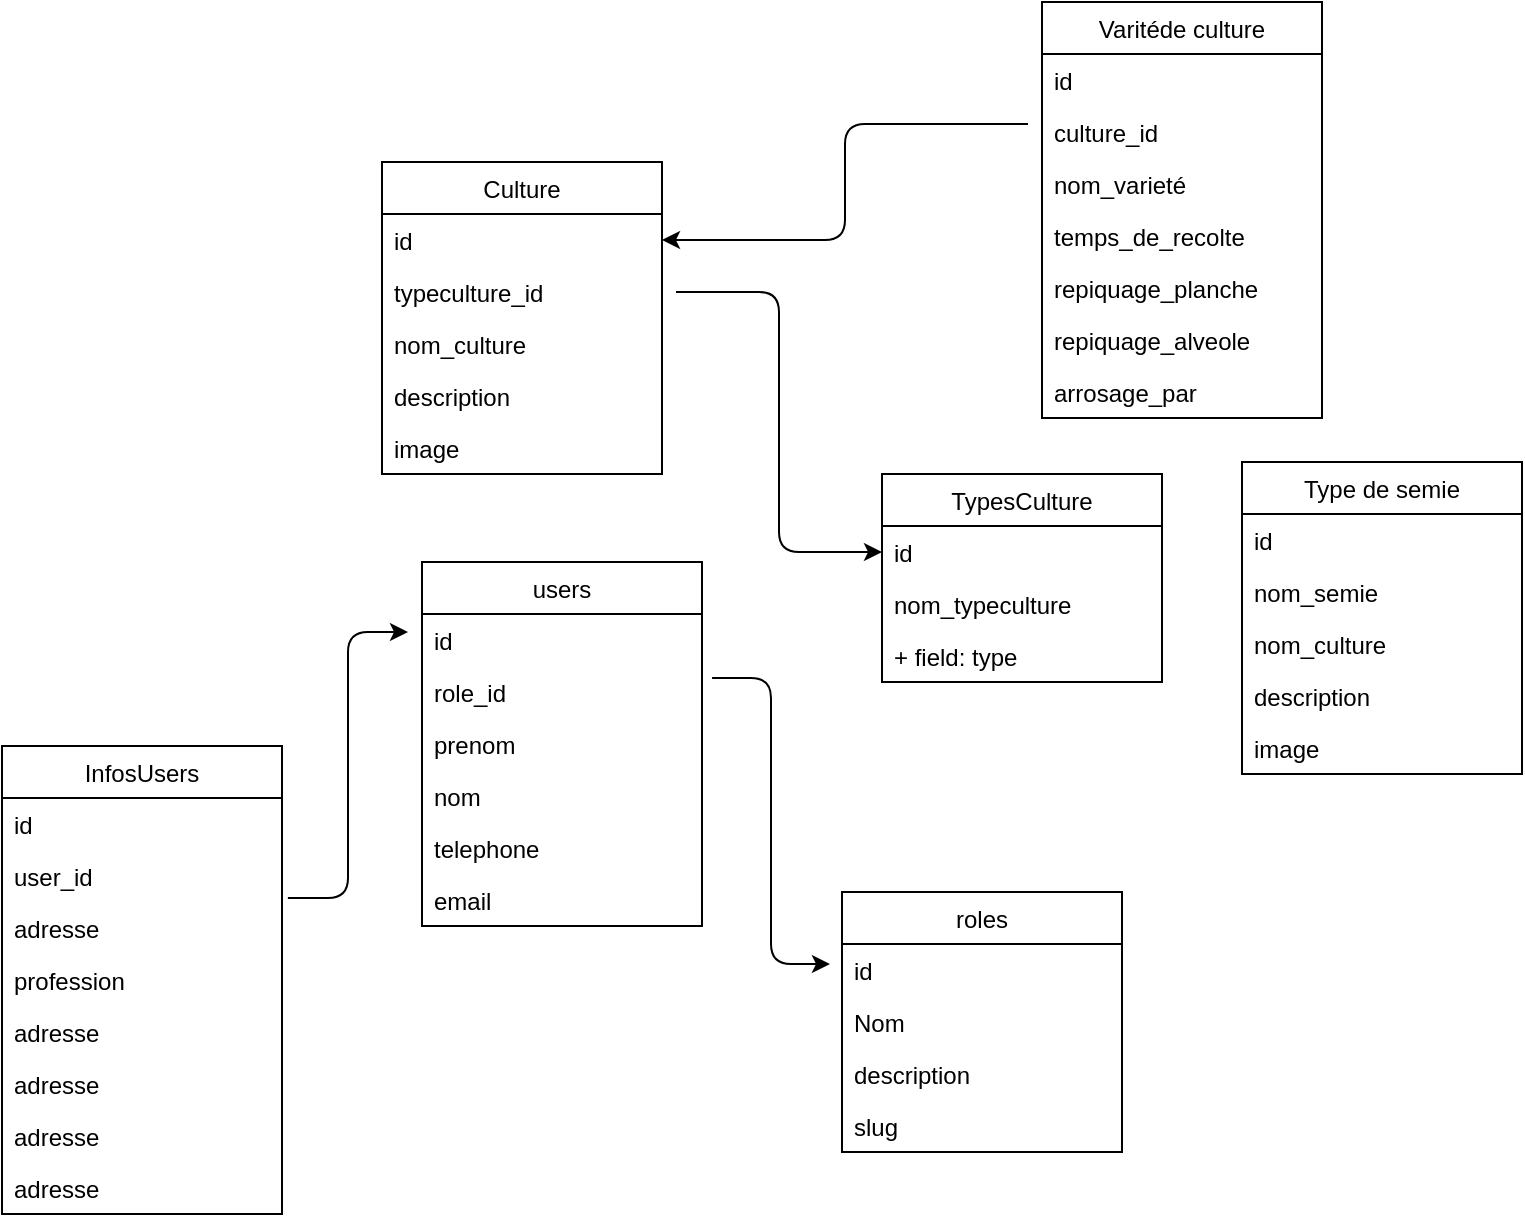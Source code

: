 <mxfile>
    <diagram id="w3iaOW1AlEfcIk43k_Ay" name="Main">
        <mxGraphModel grid="1" gridSize="10" guides="1" tooltips="1" connect="1" arrows="1" page="1" fold="1" pageScale="1" pageWidth="827" pageHeight="1169" math="0" shadow="0">
            <root>
                <mxCell id="0"/>
                <mxCell id="1" parent="0"/>
                <mxCell id="Z-pCgz19GPi8UQK0mbj4-1" value="users" style="swimlane;fontStyle=0;childLayout=stackLayout;horizontal=1;startSize=26;fillColor=none;horizontalStack=0;resizeParent=1;resizeParentMax=0;resizeLast=0;collapsible=1;marginBottom=0;" parent="1" vertex="1">
                    <mxGeometry x="230" y="290" width="140" height="182" as="geometry"/>
                </mxCell>
                <mxCell id="Z-pCgz19GPi8UQK0mbj4-2" value="id" style="text;strokeColor=none;fillColor=none;align=left;verticalAlign=top;spacingLeft=4;spacingRight=4;overflow=hidden;rotatable=0;points=[[0,0.5],[1,0.5]];portConstraint=eastwest;" parent="Z-pCgz19GPi8UQK0mbj4-1" vertex="1">
                    <mxGeometry y="26" width="140" height="26" as="geometry"/>
                </mxCell>
                <mxCell id="Z-pCgz19GPi8UQK0mbj4-17" value="role_id" style="text;strokeColor=none;fillColor=none;align=left;verticalAlign=top;spacingLeft=4;spacingRight=4;overflow=hidden;rotatable=0;points=[[0,0.5],[1,0.5]];portConstraint=eastwest;" parent="Z-pCgz19GPi8UQK0mbj4-1" vertex="1">
                    <mxGeometry y="52" width="140" height="26" as="geometry"/>
                </mxCell>
                <mxCell id="Z-pCgz19GPi8UQK0mbj4-3" value="prenom" style="text;strokeColor=none;fillColor=none;align=left;verticalAlign=top;spacingLeft=4;spacingRight=4;overflow=hidden;rotatable=0;points=[[0,0.5],[1,0.5]];portConstraint=eastwest;" parent="Z-pCgz19GPi8UQK0mbj4-1" vertex="1">
                    <mxGeometry y="78" width="140" height="26" as="geometry"/>
                </mxCell>
                <mxCell id="Z-pCgz19GPi8UQK0mbj4-4" value="nom" style="text;strokeColor=none;fillColor=none;align=left;verticalAlign=top;spacingLeft=4;spacingRight=4;overflow=hidden;rotatable=0;points=[[0,0.5],[1,0.5]];portConstraint=eastwest;" parent="Z-pCgz19GPi8UQK0mbj4-1" vertex="1">
                    <mxGeometry y="104" width="140" height="26" as="geometry"/>
                </mxCell>
                <mxCell id="Z-pCgz19GPi8UQK0mbj4-5" value="telephone" style="text;strokeColor=none;fillColor=none;align=left;verticalAlign=top;spacingLeft=4;spacingRight=4;overflow=hidden;rotatable=0;points=[[0,0.5],[1,0.5]];portConstraint=eastwest;" parent="Z-pCgz19GPi8UQK0mbj4-1" vertex="1">
                    <mxGeometry y="130" width="140" height="26" as="geometry"/>
                </mxCell>
                <mxCell id="Z-pCgz19GPi8UQK0mbj4-11" value="email" style="text;strokeColor=none;fillColor=none;align=left;verticalAlign=top;spacingLeft=4;spacingRight=4;overflow=hidden;rotatable=0;points=[[0,0.5],[1,0.5]];portConstraint=eastwest;" parent="Z-pCgz19GPi8UQK0mbj4-1" vertex="1">
                    <mxGeometry y="156" width="140" height="26" as="geometry"/>
                </mxCell>
                <mxCell id="Z-pCgz19GPi8UQK0mbj4-12" value="roles" style="swimlane;fontStyle=0;childLayout=stackLayout;horizontal=1;startSize=26;fillColor=none;horizontalStack=0;resizeParent=1;resizeParentMax=0;resizeLast=0;collapsible=1;marginBottom=0;" parent="1" vertex="1">
                    <mxGeometry x="440" y="455" width="140" height="130" as="geometry"/>
                </mxCell>
                <mxCell id="Z-pCgz19GPi8UQK0mbj4-13" value="id" style="text;strokeColor=none;fillColor=none;align=left;verticalAlign=top;spacingLeft=4;spacingRight=4;overflow=hidden;rotatable=0;points=[[0,0.5],[1,0.5]];portConstraint=eastwest;" parent="Z-pCgz19GPi8UQK0mbj4-12" vertex="1">
                    <mxGeometry y="26" width="140" height="26" as="geometry"/>
                </mxCell>
                <mxCell id="3" value="Nom" style="text;strokeColor=none;fillColor=none;align=left;verticalAlign=top;spacingLeft=4;spacingRight=4;overflow=hidden;rotatable=0;points=[[0,0.5],[1,0.5]];portConstraint=eastwest;" parent="Z-pCgz19GPi8UQK0mbj4-12" vertex="1">
                    <mxGeometry y="52" width="140" height="26" as="geometry"/>
                </mxCell>
                <mxCell id="Z-pCgz19GPi8UQK0mbj4-15" value="description" style="text;strokeColor=none;fillColor=none;align=left;verticalAlign=top;spacingLeft=4;spacingRight=4;overflow=hidden;rotatable=0;points=[[0,0.5],[1,0.5]];portConstraint=eastwest;" parent="Z-pCgz19GPi8UQK0mbj4-12" vertex="1">
                    <mxGeometry y="78" width="140" height="26" as="geometry"/>
                </mxCell>
                <mxCell id="Z-pCgz19GPi8UQK0mbj4-14" value="slug" style="text;strokeColor=none;fillColor=none;align=left;verticalAlign=top;spacingLeft=4;spacingRight=4;overflow=hidden;rotatable=0;points=[[0,0.5],[1,0.5]];portConstraint=eastwest;" parent="Z-pCgz19GPi8UQK0mbj4-12" vertex="1">
                    <mxGeometry y="104" width="140" height="26" as="geometry"/>
                </mxCell>
                <mxCell id="Z-pCgz19GPi8UQK0mbj4-18" value="InfosUsers" style="swimlane;fontStyle=0;childLayout=stackLayout;horizontal=1;startSize=26;fillColor=none;horizontalStack=0;resizeParent=1;resizeParentMax=0;resizeLast=0;collapsible=1;marginBottom=0;" parent="1" vertex="1">
                    <mxGeometry x="20" y="382" width="140" height="234" as="geometry"/>
                </mxCell>
                <mxCell id="Z-pCgz19GPi8UQK0mbj4-19" value="id" style="text;strokeColor=none;fillColor=none;align=left;verticalAlign=top;spacingLeft=4;spacingRight=4;overflow=hidden;rotatable=0;points=[[0,0.5],[1,0.5]];portConstraint=eastwest;" parent="Z-pCgz19GPi8UQK0mbj4-18" vertex="1">
                    <mxGeometry y="26" width="140" height="26" as="geometry"/>
                </mxCell>
                <mxCell id="Z-pCgz19GPi8UQK0mbj4-20" value="user_id" style="text;strokeColor=none;fillColor=none;align=left;verticalAlign=top;spacingLeft=4;spacingRight=4;overflow=hidden;rotatable=0;points=[[0,0.5],[1,0.5]];portConstraint=eastwest;" parent="Z-pCgz19GPi8UQK0mbj4-18" vertex="1">
                    <mxGeometry y="52" width="140" height="26" as="geometry"/>
                </mxCell>
                <mxCell id="Z-pCgz19GPi8UQK0mbj4-21" value="adresse" style="text;strokeColor=none;fillColor=none;align=left;verticalAlign=top;spacingLeft=4;spacingRight=4;overflow=hidden;rotatable=0;points=[[0,0.5],[1,0.5]];portConstraint=eastwest;" parent="Z-pCgz19GPi8UQK0mbj4-18" vertex="1">
                    <mxGeometry y="78" width="140" height="26" as="geometry"/>
                </mxCell>
                <mxCell id="Z-pCgz19GPi8UQK0mbj4-34" value="profession" style="text;strokeColor=none;fillColor=none;align=left;verticalAlign=top;spacingLeft=4;spacingRight=4;overflow=hidden;rotatable=0;points=[[0,0.5],[1,0.5]];portConstraint=eastwest;" parent="Z-pCgz19GPi8UQK0mbj4-18" vertex="1">
                    <mxGeometry y="104" width="140" height="26" as="geometry"/>
                </mxCell>
                <mxCell id="Z-pCgz19GPi8UQK0mbj4-35" value="adresse" style="text;strokeColor=none;fillColor=none;align=left;verticalAlign=top;spacingLeft=4;spacingRight=4;overflow=hidden;rotatable=0;points=[[0,0.5],[1,0.5]];portConstraint=eastwest;" parent="Z-pCgz19GPi8UQK0mbj4-18" vertex="1">
                    <mxGeometry y="130" width="140" height="26" as="geometry"/>
                </mxCell>
                <mxCell id="Z-pCgz19GPi8UQK0mbj4-36" value="adresse" style="text;strokeColor=none;fillColor=none;align=left;verticalAlign=top;spacingLeft=4;spacingRight=4;overflow=hidden;rotatable=0;points=[[0,0.5],[1,0.5]];portConstraint=eastwest;" parent="Z-pCgz19GPi8UQK0mbj4-18" vertex="1">
                    <mxGeometry y="156" width="140" height="26" as="geometry"/>
                </mxCell>
                <mxCell id="Z-pCgz19GPi8UQK0mbj4-37" value="adresse" style="text;strokeColor=none;fillColor=none;align=left;verticalAlign=top;spacingLeft=4;spacingRight=4;overflow=hidden;rotatable=0;points=[[0,0.5],[1,0.5]];portConstraint=eastwest;" parent="Z-pCgz19GPi8UQK0mbj4-18" vertex="1">
                    <mxGeometry y="182" width="140" height="26" as="geometry"/>
                </mxCell>
                <mxCell id="Z-pCgz19GPi8UQK0mbj4-38" value="adresse" style="text;strokeColor=none;fillColor=none;align=left;verticalAlign=top;spacingLeft=4;spacingRight=4;overflow=hidden;rotatable=0;points=[[0,0.5],[1,0.5]];portConstraint=eastwest;" parent="Z-pCgz19GPi8UQK0mbj4-18" vertex="1">
                    <mxGeometry y="208" width="140" height="26" as="geometry"/>
                </mxCell>
                <mxCell id="Z-pCgz19GPi8UQK0mbj4-41" value="Varitéde culture" style="swimlane;fontStyle=0;childLayout=stackLayout;horizontal=1;startSize=26;fillColor=none;horizontalStack=0;resizeParent=1;resizeParentMax=0;resizeLast=0;collapsible=1;marginBottom=0;" parent="1" vertex="1">
                    <mxGeometry x="540" y="10" width="140" height="208" as="geometry"/>
                </mxCell>
                <mxCell id="Z-pCgz19GPi8UQK0mbj4-42" value="id" style="text;strokeColor=none;fillColor=none;align=left;verticalAlign=top;spacingLeft=4;spacingRight=4;overflow=hidden;rotatable=0;points=[[0,0.5],[1,0.5]];portConstraint=eastwest;" parent="Z-pCgz19GPi8UQK0mbj4-41" vertex="1">
                    <mxGeometry y="26" width="140" height="26" as="geometry"/>
                </mxCell>
                <mxCell id="Z-pCgz19GPi8UQK0mbj4-43" value="culture_id" style="text;strokeColor=none;fillColor=none;align=left;verticalAlign=top;spacingLeft=4;spacingRight=4;overflow=hidden;rotatable=0;points=[[0,0.5],[1,0.5]];portConstraint=eastwest;" parent="Z-pCgz19GPi8UQK0mbj4-41" vertex="1">
                    <mxGeometry y="52" width="140" height="26" as="geometry"/>
                </mxCell>
                <mxCell id="Z-pCgz19GPi8UQK0mbj4-44" value="nom_varieté" style="text;strokeColor=none;fillColor=none;align=left;verticalAlign=top;spacingLeft=4;spacingRight=4;overflow=hidden;rotatable=0;points=[[0,0.5],[1,0.5]];portConstraint=eastwest;" parent="Z-pCgz19GPi8UQK0mbj4-41" vertex="1">
                    <mxGeometry y="78" width="140" height="26" as="geometry"/>
                </mxCell>
                <mxCell id="13" value="temps_de_recolte" style="text;strokeColor=none;fillColor=none;align=left;verticalAlign=top;spacingLeft=4;spacingRight=4;overflow=hidden;rotatable=0;points=[[0,0.5],[1,0.5]];portConstraint=eastwest;" parent="Z-pCgz19GPi8UQK0mbj4-41" vertex="1">
                    <mxGeometry y="104" width="140" height="26" as="geometry"/>
                </mxCell>
                <mxCell id="14" value="repiquage_planche" style="text;strokeColor=none;fillColor=none;align=left;verticalAlign=top;spacingLeft=4;spacingRight=4;overflow=hidden;rotatable=0;points=[[0,0.5],[1,0.5]];portConstraint=eastwest;" parent="Z-pCgz19GPi8UQK0mbj4-41" vertex="1">
                    <mxGeometry y="130" width="140" height="26" as="geometry"/>
                </mxCell>
                <mxCell id="15" value="repiquage_alveole" style="text;strokeColor=none;fillColor=none;align=left;verticalAlign=top;spacingLeft=4;spacingRight=4;overflow=hidden;rotatable=0;points=[[0,0.5],[1,0.5]];portConstraint=eastwest;" parent="Z-pCgz19GPi8UQK0mbj4-41" vertex="1">
                    <mxGeometry y="156" width="140" height="26" as="geometry"/>
                </mxCell>
                <mxCell id="16" value="arrosage_par" style="text;strokeColor=none;fillColor=none;align=left;verticalAlign=top;spacingLeft=4;spacingRight=4;overflow=hidden;rotatable=0;points=[[0,0.5],[1,0.5]];portConstraint=eastwest;" parent="Z-pCgz19GPi8UQK0mbj4-41" vertex="1">
                    <mxGeometry y="182" width="140" height="26" as="geometry"/>
                </mxCell>
                <mxCell id="Z-pCgz19GPi8UQK0mbj4-45" value="TypesCulture" style="swimlane;fontStyle=0;childLayout=stackLayout;horizontal=1;startSize=26;fillColor=none;horizontalStack=0;resizeParent=1;resizeParentMax=0;resizeLast=0;collapsible=1;marginBottom=0;" parent="1" vertex="1">
                    <mxGeometry x="460" y="246" width="140" height="104" as="geometry"/>
                </mxCell>
                <mxCell id="Z-pCgz19GPi8UQK0mbj4-46" value="id" style="text;strokeColor=none;fillColor=none;align=left;verticalAlign=top;spacingLeft=4;spacingRight=4;overflow=hidden;rotatable=0;points=[[0,0.5],[1,0.5]];portConstraint=eastwest;" parent="Z-pCgz19GPi8UQK0mbj4-45" vertex="1">
                    <mxGeometry y="26" width="140" height="26" as="geometry"/>
                </mxCell>
                <mxCell id="Z-pCgz19GPi8UQK0mbj4-47" value="nom_typeculture" style="text;strokeColor=none;fillColor=none;align=left;verticalAlign=top;spacingLeft=4;spacingRight=4;overflow=hidden;rotatable=0;points=[[0,0.5],[1,0.5]];portConstraint=eastwest;" parent="Z-pCgz19GPi8UQK0mbj4-45" vertex="1">
                    <mxGeometry y="52" width="140" height="26" as="geometry"/>
                </mxCell>
                <mxCell id="Z-pCgz19GPi8UQK0mbj4-48" value="+ field: type" style="text;strokeColor=none;fillColor=none;align=left;verticalAlign=top;spacingLeft=4;spacingRight=4;overflow=hidden;rotatable=0;points=[[0,0.5],[1,0.5]];portConstraint=eastwest;" parent="Z-pCgz19GPi8UQK0mbj4-45" vertex="1">
                    <mxGeometry y="78" width="140" height="26" as="geometry"/>
                </mxCell>
                <mxCell id="Z-pCgz19GPi8UQK0mbj4-49" value="" style="edgeStyle=elbowEdgeStyle;elbow=horizontal;endArrow=classic;html=1;entryX=0;entryY=0.5;entryDx=0;entryDy=0;exitX=1.05;exitY=0.5;exitDx=0;exitDy=0;exitPerimeter=0;" parent="1" source="Z-pCgz19GPi8UQK0mbj4-54" target="Z-pCgz19GPi8UQK0mbj4-46" edge="1">
                    <mxGeometry width="50" height="50" relative="1" as="geometry">
                        <mxPoint x="530" y="200" as="sourcePoint"/>
                        <mxPoint x="520" y="150" as="targetPoint"/>
                    </mxGeometry>
                </mxCell>
                <mxCell id="Z-pCgz19GPi8UQK0mbj4-51" value="Culture" style="swimlane;fontStyle=0;childLayout=stackLayout;horizontal=1;startSize=26;fillColor=none;horizontalStack=0;resizeParent=1;resizeParentMax=0;resizeLast=0;collapsible=1;marginBottom=0;" parent="1" vertex="1">
                    <mxGeometry x="210" y="90" width="140" height="156" as="geometry"/>
                </mxCell>
                <mxCell id="Z-pCgz19GPi8UQK0mbj4-52" value="id" style="text;strokeColor=none;fillColor=none;align=left;verticalAlign=top;spacingLeft=4;spacingRight=4;overflow=hidden;rotatable=0;points=[[0,0.5],[1,0.5]];portConstraint=eastwest;" parent="Z-pCgz19GPi8UQK0mbj4-51" vertex="1">
                    <mxGeometry y="26" width="140" height="26" as="geometry"/>
                </mxCell>
                <mxCell id="Z-pCgz19GPi8UQK0mbj4-54" value="typeculture_id" style="text;strokeColor=none;fillColor=none;align=left;verticalAlign=top;spacingLeft=4;spacingRight=4;overflow=hidden;rotatable=0;points=[[0,0.5],[1,0.5]];portConstraint=eastwest;" parent="Z-pCgz19GPi8UQK0mbj4-51" vertex="1">
                    <mxGeometry y="52" width="140" height="26" as="geometry"/>
                </mxCell>
                <mxCell id="Z-pCgz19GPi8UQK0mbj4-53" value="nom_culture" style="text;strokeColor=none;fillColor=none;align=left;verticalAlign=top;spacingLeft=4;spacingRight=4;overflow=hidden;rotatable=0;points=[[0,0.5],[1,0.5]];portConstraint=eastwest;" parent="Z-pCgz19GPi8UQK0mbj4-51" vertex="1">
                    <mxGeometry y="78" width="140" height="26" as="geometry"/>
                </mxCell>
                <mxCell id="5" value="description" style="text;strokeColor=none;fillColor=none;align=left;verticalAlign=top;spacingLeft=4;spacingRight=4;overflow=hidden;rotatable=0;points=[[0,0.5],[1,0.5]];portConstraint=eastwest;" parent="Z-pCgz19GPi8UQK0mbj4-51" vertex="1">
                    <mxGeometry y="104" width="140" height="26" as="geometry"/>
                </mxCell>
                <mxCell id="6" value="image" style="text;strokeColor=none;fillColor=none;align=left;verticalAlign=top;spacingLeft=4;spacingRight=4;overflow=hidden;rotatable=0;points=[[0,0.5],[1,0.5]];portConstraint=eastwest;" parent="Z-pCgz19GPi8UQK0mbj4-51" vertex="1">
                    <mxGeometry y="130" width="140" height="26" as="geometry"/>
                </mxCell>
                <mxCell id="Z-pCgz19GPi8UQK0mbj4-55" value="" style="edgeStyle=elbowEdgeStyle;elbow=horizontal;endArrow=classic;html=1;exitX=-0.05;exitY=0.346;exitDx=0;exitDy=0;exitPerimeter=0;entryX=1;entryY=0.5;entryDx=0;entryDy=0;" parent="1" source="Z-pCgz19GPi8UQK0mbj4-43" target="Z-pCgz19GPi8UQK0mbj4-52" edge="1">
                    <mxGeometry width="50" height="50" relative="1" as="geometry">
                        <mxPoint x="580" y="160" as="sourcePoint"/>
                        <mxPoint x="600" y="220" as="targetPoint"/>
                    </mxGeometry>
                </mxCell>
                <mxCell id="2" value="" style="edgeStyle=elbowEdgeStyle;elbow=horizontal;endArrow=classic;html=1;entryX=-0.05;entryY=0.346;entryDx=0;entryDy=0;entryPerimeter=0;exitX=1.021;exitY=0.923;exitDx=0;exitDy=0;exitPerimeter=0;" parent="1" source="Z-pCgz19GPi8UQK0mbj4-20" target="Z-pCgz19GPi8UQK0mbj4-2" edge="1">
                    <mxGeometry width="50" height="50" relative="1" as="geometry">
                        <mxPoint x="80" y="397" as="sourcePoint"/>
                        <mxPoint x="270" y="307" as="targetPoint"/>
                    </mxGeometry>
                </mxCell>
                <mxCell id="4" value="" style="edgeStyle=elbowEdgeStyle;elbow=horizontal;endArrow=classic;html=1;exitX=1.036;exitY=0.231;exitDx=0;exitDy=0;exitPerimeter=0;entryX=-0.043;entryY=0.385;entryDx=0;entryDy=0;entryPerimeter=0;" parent="1" source="Z-pCgz19GPi8UQK0mbj4-17" target="Z-pCgz19GPi8UQK0mbj4-13" edge="1">
                    <mxGeometry width="50" height="50" relative="1" as="geometry">
                        <mxPoint x="370" y="340" as="sourcePoint"/>
                        <mxPoint x="420" y="290" as="targetPoint"/>
                    </mxGeometry>
                </mxCell>
                <mxCell id="7" value="Type de semie" style="swimlane;fontStyle=0;childLayout=stackLayout;horizontal=1;startSize=26;fillColor=none;horizontalStack=0;resizeParent=1;resizeParentMax=0;resizeLast=0;collapsible=1;marginBottom=0;" parent="1" vertex="1">
                    <mxGeometry x="640" y="240" width="140" height="156" as="geometry"/>
                </mxCell>
                <mxCell id="8" value="id" style="text;strokeColor=none;fillColor=none;align=left;verticalAlign=top;spacingLeft=4;spacingRight=4;overflow=hidden;rotatable=0;points=[[0,0.5],[1,0.5]];portConstraint=eastwest;" parent="7" vertex="1">
                    <mxGeometry y="26" width="140" height="26" as="geometry"/>
                </mxCell>
                <mxCell id="9" value="nom_semie" style="text;strokeColor=none;fillColor=none;align=left;verticalAlign=top;spacingLeft=4;spacingRight=4;overflow=hidden;rotatable=0;points=[[0,0.5],[1,0.5]];portConstraint=eastwest;" parent="7" vertex="1">
                    <mxGeometry y="52" width="140" height="26" as="geometry"/>
                </mxCell>
                <mxCell id="10" value="nom_culture" style="text;strokeColor=none;fillColor=none;align=left;verticalAlign=top;spacingLeft=4;spacingRight=4;overflow=hidden;rotatable=0;points=[[0,0.5],[1,0.5]];portConstraint=eastwest;" parent="7" vertex="1">
                    <mxGeometry y="78" width="140" height="26" as="geometry"/>
                </mxCell>
                <mxCell id="11" value="description" style="text;strokeColor=none;fillColor=none;align=left;verticalAlign=top;spacingLeft=4;spacingRight=4;overflow=hidden;rotatable=0;points=[[0,0.5],[1,0.5]];portConstraint=eastwest;" parent="7" vertex="1">
                    <mxGeometry y="104" width="140" height="26" as="geometry"/>
                </mxCell>
                <mxCell id="12" value="image" style="text;strokeColor=none;fillColor=none;align=left;verticalAlign=top;spacingLeft=4;spacingRight=4;overflow=hidden;rotatable=0;points=[[0,0.5],[1,0.5]];portConstraint=eastwest;" parent="7" vertex="1">
                    <mxGeometry y="130" width="140" height="26" as="geometry"/>
                </mxCell>
            </root>
        </mxGraphModel>
    </diagram>
    <diagram id="fHWMPlF_dSbMtq6o6HqS" name="Ollaidpn">
        &#xa;        &#xa;        &#xa;        &#xa;&#xa;&#xa;&#xa;
        <mxGraphModel dx="1134" dy="575" grid="1" gridSize="10" guides="1" tooltips="1" connect="1" arrows="1" fold="1" page="1" pageScale="1" pageWidth="827" pageHeight="1169" math="0" shadow="0">
            &#xa;            &#xa;            &#xa;            &#xa;&#xa;&#xa;&#xa;
            <root>
                &#xa;                &#xa;                &#xa;                &#xa;&#xa;&#xa;&#xa;
                <mxCell id="AGvKlbElA438A1tZe-EC-0"/>
                &#xa;                &#xa;                &#xa;                &#xa;&#xa;&#xa;&#xa;
                <mxCell id="AGvKlbElA438A1tZe-EC-1" parent="AGvKlbElA438A1tZe-EC-0"/>
                &#xa;                &#xa;                &#xa;                &#xa;&#xa;&#xa;&#xa;
                <mxCell id="u3ANvuAa2ar8u24qKmmE-0" value="InfosUsers" style="swimlane;fontStyle=0;childLayout=stackLayout;horizontal=1;startSize=26;fillColor=none;horizontalStack=0;resizeParent=1;resizeParentMax=0;resizeLast=0;collapsible=1;marginBottom=0;" parent="AGvKlbElA438A1tZe-EC-1" vertex="1">
                    &#xa;                    &#xa;                    &#xa;                    &#xa;&#xa;&#xa;&#xa;
                    <mxGeometry x="380" y="230" width="140" height="234" as="geometry"/>
                    &#xa;                    &#xa;                    &#xa;                    &#xa;&#xa;&#xa;&#xa;
                </mxCell>
                &#xa;                &#xa;                &#xa;                &#xa;&#xa;&#xa;&#xa;
                <mxCell id="u3ANvuAa2ar8u24qKmmE-1" value="id" style="text;strokeColor=none;fillColor=none;align=left;verticalAlign=top;spacingLeft=4;spacingRight=4;overflow=hidden;rotatable=0;points=[[0,0.5],[1,0.5]];portConstraint=eastwest;" parent="u3ANvuAa2ar8u24qKmmE-0" vertex="1">
                    &#xa;                    &#xa;                    &#xa;                    &#xa;&#xa;&#xa;&#xa;
                    <mxGeometry y="26" width="140" height="26" as="geometry"/>
                    &#xa;                    &#xa;                    &#xa;                    &#xa;&#xa;&#xa;&#xa;
                </mxCell>
                &#xa;                &#xa;                &#xa;                &#xa;&#xa;&#xa;&#xa;
                <mxCell id="u3ANvuAa2ar8u24qKmmE-2" value="user_id" style="text;strokeColor=none;fillColor=none;align=left;verticalAlign=top;spacingLeft=4;spacingRight=4;overflow=hidden;rotatable=0;points=[[0,0.5],[1,0.5]];portConstraint=eastwest;" parent="u3ANvuAa2ar8u24qKmmE-0" vertex="1">
                    &#xa;                    &#xa;                    &#xa;                    &#xa;&#xa;&#xa;&#xa;
                    <mxGeometry y="52" width="140" height="26" as="geometry"/>
                    &#xa;                    &#xa;                    &#xa;                    &#xa;&#xa;&#xa;&#xa;
                </mxCell>
                &#xa;                &#xa;                &#xa;                &#xa;&#xa;&#xa;&#xa;
                <mxCell id="u3ANvuAa2ar8u24qKmmE-3" value="adresse" style="text;strokeColor=none;fillColor=none;align=left;verticalAlign=top;spacingLeft=4;spacingRight=4;overflow=hidden;rotatable=0;points=[[0,0.5],[1,0.5]];portConstraint=eastwest;" parent="u3ANvuAa2ar8u24qKmmE-0" vertex="1">
                    &#xa;                    &#xa;                    &#xa;                    &#xa;&#xa;&#xa;&#xa;
                    <mxGeometry y="78" width="140" height="26" as="geometry"/>
                    &#xa;                    &#xa;                    &#xa;                    &#xa;&#xa;&#xa;&#xa;
                </mxCell>
                &#xa;                &#xa;                &#xa;                &#xa;&#xa;&#xa;&#xa;
                <mxCell id="u3ANvuAa2ar8u24qKmmE-4" value="profession" style="text;strokeColor=none;fillColor=none;align=left;verticalAlign=top;spacingLeft=4;spacingRight=4;overflow=hidden;rotatable=0;points=[[0,0.5],[1,0.5]];portConstraint=eastwest;" parent="u3ANvuAa2ar8u24qKmmE-0" vertex="1">
                    &#xa;                    &#xa;                    &#xa;                    &#xa;&#xa;&#xa;&#xa;
                    <mxGeometry y="104" width="140" height="26" as="geometry"/>
                    &#xa;                    &#xa;                    &#xa;                    &#xa;&#xa;&#xa;&#xa;
                </mxCell>
                &#xa;                &#xa;                &#xa;                &#xa;&#xa;&#xa;&#xa;
                <mxCell id="u3ANvuAa2ar8u24qKmmE-5" value="adresse" style="text;strokeColor=none;fillColor=none;align=left;verticalAlign=top;spacingLeft=4;spacingRight=4;overflow=hidden;rotatable=0;points=[[0,0.5],[1,0.5]];portConstraint=eastwest;" parent="u3ANvuAa2ar8u24qKmmE-0" vertex="1">
                    &#xa;                    &#xa;                    &#xa;                    &#xa;&#xa;&#xa;&#xa;
                    <mxGeometry y="130" width="140" height="26" as="geometry"/>
                    &#xa;                    &#xa;                    &#xa;                    &#xa;&#xa;&#xa;&#xa;
                </mxCell>
                &#xa;                &#xa;                &#xa;                &#xa;&#xa;&#xa;&#xa;
                <mxCell id="u3ANvuAa2ar8u24qKmmE-6" value="adresse" style="text;strokeColor=none;fillColor=none;align=left;verticalAlign=top;spacingLeft=4;spacingRight=4;overflow=hidden;rotatable=0;points=[[0,0.5],[1,0.5]];portConstraint=eastwest;" parent="u3ANvuAa2ar8u24qKmmE-0" vertex="1">
                    &#xa;                    &#xa;                    &#xa;                    &#xa;&#xa;&#xa;&#xa;
                    <mxGeometry y="156" width="140" height="26" as="geometry"/>
                    &#xa;                    &#xa;                    &#xa;                    &#xa;&#xa;&#xa;&#xa;
                </mxCell>
                &#xa;                &#xa;                &#xa;                &#xa;&#xa;&#xa;&#xa;
                <mxCell id="u3ANvuAa2ar8u24qKmmE-7" value="adresse" style="text;strokeColor=none;fillColor=none;align=left;verticalAlign=top;spacingLeft=4;spacingRight=4;overflow=hidden;rotatable=0;points=[[0,0.5],[1,0.5]];portConstraint=eastwest;" parent="u3ANvuAa2ar8u24qKmmE-0" vertex="1">
                    &#xa;                    &#xa;                    &#xa;                    &#xa;&#xa;&#xa;&#xa;
                    <mxGeometry y="182" width="140" height="26" as="geometry"/>
                    &#xa;                    &#xa;                    &#xa;                    &#xa;&#xa;&#xa;&#xa;
                </mxCell>
                &#xa;                &#xa;                &#xa;                &#xa;&#xa;&#xa;&#xa;
                <mxCell id="u3ANvuAa2ar8u24qKmmE-8" value="adresse" style="text;strokeColor=none;fillColor=none;align=left;verticalAlign=top;spacingLeft=4;spacingRight=4;overflow=hidden;rotatable=0;points=[[0,0.5],[1,0.5]];portConstraint=eastwest;" parent="u3ANvuAa2ar8u24qKmmE-0" vertex="1">
                    &#xa;                    &#xa;                    &#xa;                    &#xa;&#xa;&#xa;&#xa;
                    <mxGeometry y="208" width="140" height="26" as="geometry"/>
                    &#xa;                    &#xa;                    &#xa;                    &#xa;&#xa;&#xa;&#xa;
                </mxCell>
                &#xa;                &#xa;                &#xa;                &#xa;&#xa;&#xa;&#xa;
            </root>
            &#xa;            &#xa;            &#xa;            &#xa;&#xa;&#xa;&#xa;
        </mxGraphModel>
        &#xa;        &#xa;        &#xa;        &#xa;&#xa;&#xa;&#xa;
    </diagram>
    <diagram id="sTGKxJP5swuu_rmQZVSV" name="Baba">
        &#xa;        &#xa;        &#xa;        &#xa;&#xa;&#xa;&#xa;
        <mxGraphModel dx="1134" dy="575" grid="1" gridSize="10" guides="1" tooltips="1" connect="1" arrows="1" fold="1" page="1" pageScale="1" pageWidth="827" pageHeight="1169" math="0" shadow="0">
            &#xa;            &#xa;            &#xa;            &#xa;&#xa;&#xa;&#xa;
            <root>
                &#xa;                &#xa;                &#xa;                &#xa;&#xa;&#xa;&#xa;
                <mxCell id="jAQ82DbhevzUyMZZREYw-0"/>
                &#xa;                &#xa;                &#xa;                &#xa;&#xa;&#xa;&#xa;
                <mxCell id="jAQ82DbhevzUyMZZREYw-1" parent="jAQ82DbhevzUyMZZREYw-0"/>
                &#xa;                &#xa;                &#xa;                &#xa;&#xa;&#xa;&#xa;
                <mxCell id="l2b5Cj1TP2i4rIHvonhQ-0" value="Varitéde culture" style="swimlane;fontStyle=0;childLayout=stackLayout;horizontal=1;startSize=26;fillColor=none;horizontalStack=0;resizeParent=1;resizeParentMax=0;resizeLast=0;collapsible=1;marginBottom=0;" parent="jAQ82DbhevzUyMZZREYw-1" vertex="1">
                    &#xa;                    &#xa;                    &#xa;                    &#xa;&#xa;&#xa;&#xa;
                    <mxGeometry x="60" y="90" width="140" height="208" as="geometry"/>
                    &#xa;                    &#xa;                    &#xa;                    &#xa;&#xa;&#xa;&#xa;
                </mxCell>
                &#xa;                &#xa;                &#xa;                &#xa;&#xa;&#xa;&#xa;
                <mxCell id="l2b5Cj1TP2i4rIHvonhQ-1" value="id" style="text;strokeColor=none;fillColor=none;align=left;verticalAlign=top;spacingLeft=4;spacingRight=4;overflow=hidden;rotatable=0;points=[[0,0.5],[1,0.5]];portConstraint=eastwest;" parent="l2b5Cj1TP2i4rIHvonhQ-0" vertex="1">
                    &#xa;                    &#xa;                    &#xa;                    &#xa;&#xa;&#xa;&#xa;
                    <mxGeometry y="26" width="140" height="26" as="geometry"/>
                    &#xa;                    &#xa;                    &#xa;                    &#xa;&#xa;&#xa;&#xa;
                </mxCell>
                &#xa;                &#xa;                &#xa;                &#xa;&#xa;&#xa;&#xa;
                <mxCell id="l2b5Cj1TP2i4rIHvonhQ-2" value="culture_id" style="text;strokeColor=none;fillColor=none;align=left;verticalAlign=top;spacingLeft=4;spacingRight=4;overflow=hidden;rotatable=0;points=[[0,0.5],[1,0.5]];portConstraint=eastwest;" parent="l2b5Cj1TP2i4rIHvonhQ-0" vertex="1">
                    &#xa;                    &#xa;                    &#xa;                    &#xa;&#xa;&#xa;&#xa;
                    <mxGeometry y="52" width="140" height="26" as="geometry"/>
                    &#xa;                    &#xa;                    &#xa;                    &#xa;&#xa;&#xa;&#xa;
                </mxCell>
                &#xa;                &#xa;                &#xa;                &#xa;&#xa;&#xa;&#xa;
                <mxCell id="l2b5Cj1TP2i4rIHvonhQ-3" value="nom_varieté" style="text;strokeColor=none;fillColor=none;align=left;verticalAlign=top;spacingLeft=4;spacingRight=4;overflow=hidden;rotatable=0;points=[[0,0.5],[1,0.5]];portConstraint=eastwest;" parent="l2b5Cj1TP2i4rIHvonhQ-0" vertex="1">
                    &#xa;                    &#xa;                    &#xa;                    &#xa;&#xa;&#xa;&#xa;
                    <mxGeometry y="78" width="140" height="26" as="geometry"/>
                    &#xa;                    &#xa;                    &#xa;                    &#xa;&#xa;&#xa;&#xa;
                </mxCell>
                &#xa;                &#xa;                &#xa;                &#xa;&#xa;&#xa;&#xa;
                <mxCell id="l2b5Cj1TP2i4rIHvonhQ-4" value="temps_de_recolte" style="text;strokeColor=none;fillColor=none;align=left;verticalAlign=top;spacingLeft=4;spacingRight=4;overflow=hidden;rotatable=0;points=[[0,0.5],[1,0.5]];portConstraint=eastwest;" parent="l2b5Cj1TP2i4rIHvonhQ-0" vertex="1">
                    &#xa;                    &#xa;                    &#xa;                    &#xa;&#xa;&#xa;&#xa;
                    <mxGeometry y="104" width="140" height="26" as="geometry"/>
                    &#xa;                    &#xa;                    &#xa;                    &#xa;&#xa;&#xa;&#xa;
                </mxCell>
                &#xa;                &#xa;                &#xa;                &#xa;&#xa;&#xa;&#xa;
                <mxCell id="l2b5Cj1TP2i4rIHvonhQ-5" value="repiquage_planche" style="text;strokeColor=none;fillColor=none;align=left;verticalAlign=top;spacingLeft=4;spacingRight=4;overflow=hidden;rotatable=0;points=[[0,0.5],[1,0.5]];portConstraint=eastwest;" parent="l2b5Cj1TP2i4rIHvonhQ-0" vertex="1">
                    &#xa;                    &#xa;                    &#xa;                    &#xa;&#xa;&#xa;&#xa;
                    <mxGeometry y="130" width="140" height="26" as="geometry"/>
                    &#xa;                    &#xa;                    &#xa;                    &#xa;&#xa;&#xa;&#xa;
                </mxCell>
                &#xa;                &#xa;                &#xa;                &#xa;&#xa;&#xa;&#xa;
                <mxCell id="l2b5Cj1TP2i4rIHvonhQ-6" value="repiquage_alveole" style="text;strokeColor=none;fillColor=none;align=left;verticalAlign=top;spacingLeft=4;spacingRight=4;overflow=hidden;rotatable=0;points=[[0,0.5],[1,0.5]];portConstraint=eastwest;" parent="l2b5Cj1TP2i4rIHvonhQ-0" vertex="1">
                    &#xa;                    &#xa;                    &#xa;                    &#xa;&#xa;&#xa;&#xa;
                    <mxGeometry y="156" width="140" height="26" as="geometry"/>
                    &#xa;                    &#xa;                    &#xa;                    &#xa;&#xa;&#xa;&#xa;
                </mxCell>
                &#xa;                &#xa;                &#xa;                &#xa;&#xa;&#xa;&#xa;
                <mxCell id="l2b5Cj1TP2i4rIHvonhQ-7" value="temps_arrosage" style="text;strokeColor=none;fillColor=none;align=left;verticalAlign=top;spacingLeft=4;spacingRight=4;overflow=hidden;rotatable=0;points=[[0,0.5],[1,0.5]];portConstraint=eastwest;" parent="l2b5Cj1TP2i4rIHvonhQ-0" vertex="1">
                    &#xa;                    &#xa;                    &#xa;                    &#xa;&#xa;&#xa;&#xa;
                    <mxGeometry y="182" width="140" height="26" as="geometry"/>
                    &#xa;                    &#xa;                    &#xa;                    &#xa;&#xa;&#xa;&#xa;
                </mxCell>
                &#xa;                &#xa;                &#xa;                &#xa;&#xa;&#xa;&#xa;
                <mxCell id="t9g0imoVOTqtFsVAhxPI-0" value="Culture" style="swimlane;fontStyle=0;childLayout=stackLayout;horizontal=1;startSize=26;fillColor=none;horizontalStack=0;resizeParent=1;resizeParentMax=0;resizeLast=0;collapsible=1;marginBottom=0;" parent="jAQ82DbhevzUyMZZREYw-1" vertex="1">
                    &#xa;                    &#xa;                    &#xa;                    &#xa;&#xa;&#xa;&#xa;
                    <mxGeometry x="390" y="80" width="140" height="182" as="geometry"/>
                    &#xa;                    &#xa;                    &#xa;                    &#xa;&#xa;&#xa;&#xa;
                </mxCell>
                &#xa;                &#xa;                &#xa;                &#xa;&#xa;&#xa;&#xa;
                <mxCell id="t9g0imoVOTqtFsVAhxPI-1" value="id" style="text;strokeColor=none;fillColor=none;align=left;verticalAlign=top;spacingLeft=4;spacingRight=4;overflow=hidden;rotatable=0;points=[[0,0.5],[1,0.5]];portConstraint=eastwest;" parent="t9g0imoVOTqtFsVAhxPI-0" vertex="1">
                    &#xa;                    &#xa;                    &#xa;                    &#xa;&#xa;&#xa;&#xa;
                    <mxGeometry y="26" width="140" height="26" as="geometry"/>
                    &#xa;                    &#xa;                    &#xa;                    &#xa;&#xa;&#xa;&#xa;
                </mxCell>
                &#xa;                &#xa;                &#xa;                &#xa;&#xa;&#xa;&#xa;
                <mxCell id="GFBYCbsZ49DuxvY31l4L-10" value="id" style="text;strokeColor=none;fillColor=none;align=left;verticalAlign=top;spacingLeft=4;spacingRight=4;overflow=hidden;rotatable=0;points=[[0,0.5],[1,0.5]];portConstraint=eastwest;" parent="t9g0imoVOTqtFsVAhxPI-0" vertex="1">
                    &#xa;                    &#xa;                    &#xa;                    &#xa;&#xa;&#xa;&#xa;
                    <mxGeometry y="52" width="140" height="26" as="geometry"/>
                    &#xa;                    &#xa;                    &#xa;                    &#xa;&#xa;&#xa;&#xa;
                </mxCell>
                &#xa;                &#xa;                &#xa;                &#xa;&#xa;&#xa;&#xa;
                <mxCell id="t9g0imoVOTqtFsVAhxPI-2" value="typeculture_id" style="text;strokeColor=none;fillColor=none;align=left;verticalAlign=top;spacingLeft=4;spacingRight=4;overflow=hidden;rotatable=0;points=[[0,0.5],[1,0.5]];portConstraint=eastwest;" parent="t9g0imoVOTqtFsVAhxPI-0" vertex="1">
                    &#xa;                    &#xa;                    &#xa;                    &#xa;&#xa;&#xa;&#xa;
                    <mxGeometry y="78" width="140" height="26" as="geometry"/>
                    &#xa;                    &#xa;                    &#xa;                    &#xa;&#xa;&#xa;&#xa;
                </mxCell>
                &#xa;                &#xa;                &#xa;                &#xa;&#xa;&#xa;&#xa;
                <mxCell id="t9g0imoVOTqtFsVAhxPI-3" value="nom_culture" style="text;strokeColor=none;fillColor=none;align=left;verticalAlign=top;spacingLeft=4;spacingRight=4;overflow=hidden;rotatable=0;points=[[0,0.5],[1,0.5]];portConstraint=eastwest;" parent="t9g0imoVOTqtFsVAhxPI-0" vertex="1">
                    &#xa;                    &#xa;                    &#xa;                    &#xa;&#xa;&#xa;&#xa;
                    <mxGeometry y="104" width="140" height="26" as="geometry"/>
                    &#xa;                    &#xa;                    &#xa;                    &#xa;&#xa;&#xa;&#xa;
                </mxCell>
                &#xa;                &#xa;                &#xa;                &#xa;&#xa;&#xa;&#xa;
                <mxCell id="t9g0imoVOTqtFsVAhxPI-4" value="description" style="text;strokeColor=none;fillColor=none;align=left;verticalAlign=top;spacingLeft=4;spacingRight=4;overflow=hidden;rotatable=0;points=[[0,0.5],[1,0.5]];portConstraint=eastwest;" parent="t9g0imoVOTqtFsVAhxPI-0" vertex="1">
                    &#xa;                    &#xa;                    &#xa;                    &#xa;&#xa;&#xa;&#xa;
                    <mxGeometry y="130" width="140" height="26" as="geometry"/>
                    &#xa;                    &#xa;                    &#xa;                    &#xa;&#xa;&#xa;&#xa;
                </mxCell>
                &#xa;                &#xa;                &#xa;                &#xa;&#xa;&#xa;&#xa;
                <mxCell id="t9g0imoVOTqtFsVAhxPI-5" value="image" style="text;strokeColor=none;fillColor=none;align=left;verticalAlign=top;spacingLeft=4;spacingRight=4;overflow=hidden;rotatable=0;points=[[0,0.5],[1,0.5]];portConstraint=eastwest;" parent="t9g0imoVOTqtFsVAhxPI-0" vertex="1">
                    &#xa;                    &#xa;                    &#xa;                    &#xa;&#xa;&#xa;&#xa;
                    <mxGeometry y="156" width="140" height="26" as="geometry"/>
                    &#xa;                    &#xa;                    &#xa;                    &#xa;&#xa;&#xa;&#xa;
                </mxCell>
                &#xa;                &#xa;                &#xa;                &#xa;&#xa;&#xa;&#xa;
                <mxCell id="E-rJHCDDZByN828OD8wq-0" value="" style="edgeStyle=elbowEdgeStyle;elbow=horizontal;endArrow=classic;html=1;" parent="jAQ82DbhevzUyMZZREYw-1" source="l2b5Cj1TP2i4rIHvonhQ-2" target="t9g0imoVOTqtFsVAhxPI-1" edge="1">
                    &#xa;                    &#xa;                    &#xa;                    &#xa;&#xa;&#xa;&#xa;
                    <mxGeometry width="50" height="50" relative="1" as="geometry">
                        &#xa;                        &#xa;                        &#xa;                        &#xa;&#xa;&#xa;&#xa;
                        <mxPoint x="493" y="75.996" as="sourcePoint"/>
                        &#xa;                        &#xa;                        &#xa;                        &#xa;&#xa;&#xa;&#xa;
                        <mxPoint x="310" y="134" as="targetPoint"/>
                        &#xa;                        &#xa;                        &#xa;                        &#xa;&#xa;&#xa;&#xa;
                    </mxGeometry>
                    &#xa;                    &#xa;                    &#xa;                    &#xa;&#xa;&#xa;&#xa;
                </mxCell>
                &#xa;                &#xa;                &#xa;                &#xa;&#xa;&#xa;&#xa;
                <mxCell id="GFBYCbsZ49DuxvY31l4L-0" value="Type de semie" style="swimlane;fontStyle=0;childLayout=stackLayout;horizontal=1;startSize=26;fillColor=none;horizontalStack=0;resizeParent=1;resizeParentMax=0;resizeLast=0;collapsible=1;marginBottom=0;" parent="jAQ82DbhevzUyMZZREYw-1" vertex="1">
                    &#xa;                    &#xa;                    &#xa;                    &#xa;&#xa;&#xa;&#xa;
                    <mxGeometry x="630" y="280" width="140" height="156" as="geometry"/>
                    &#xa;                    &#xa;                    &#xa;                    &#xa;&#xa;&#xa;&#xa;
                </mxCell>
                &#xa;                &#xa;                &#xa;                &#xa;&#xa;&#xa;&#xa;
                <mxCell id="GFBYCbsZ49DuxvY31l4L-1" value="id" style="text;strokeColor=none;fillColor=none;align=left;verticalAlign=top;spacingLeft=4;spacingRight=4;overflow=hidden;rotatable=0;points=[[0,0.5],[1,0.5]];portConstraint=eastwest;" parent="GFBYCbsZ49DuxvY31l4L-0" vertex="1">
                    &#xa;                    &#xa;                    &#xa;                    &#xa;&#xa;&#xa;&#xa;
                    <mxGeometry y="26" width="140" height="26" as="geometry"/>
                    &#xa;                    &#xa;                    &#xa;                    &#xa;&#xa;&#xa;&#xa;
                </mxCell>
                &#xa;                &#xa;                &#xa;                &#xa;&#xa;&#xa;&#xa;
                <mxCell id="GFBYCbsZ49DuxvY31l4L-2" value="nom_semie" style="text;strokeColor=none;fillColor=none;align=left;verticalAlign=top;spacingLeft=4;spacingRight=4;overflow=hidden;rotatable=0;points=[[0,0.5],[1,0.5]];portConstraint=eastwest;" parent="GFBYCbsZ49DuxvY31l4L-0" vertex="1">
                    &#xa;                    &#xa;                    &#xa;                    &#xa;&#xa;&#xa;&#xa;
                    <mxGeometry y="52" width="140" height="26" as="geometry"/>
                    &#xa;                    &#xa;                    &#xa;                    &#xa;&#xa;&#xa;&#xa;
                </mxCell>
                &#xa;                &#xa;                &#xa;                &#xa;&#xa;&#xa;&#xa;
                <mxCell id="GFBYCbsZ49DuxvY31l4L-3" value="culture_id" style="text;strokeColor=none;fillColor=none;align=left;verticalAlign=top;spacingLeft=4;spacingRight=4;overflow=hidden;rotatable=0;points=[[0,0.5],[1,0.5]];portConstraint=eastwest;" parent="GFBYCbsZ49DuxvY31l4L-0" vertex="1">
                    &#xa;                    &#xa;                    &#xa;                    &#xa;&#xa;&#xa;&#xa;
                    <mxGeometry y="78" width="140" height="26" as="geometry"/>
                    &#xa;                    &#xa;                    &#xa;                    &#xa;&#xa;&#xa;&#xa;
                </mxCell>
                &#xa;                &#xa;                &#xa;                &#xa;&#xa;&#xa;&#xa;
                <mxCell id="GFBYCbsZ49DuxvY31l4L-4" value="description" style="text;strokeColor=none;fillColor=none;align=left;verticalAlign=top;spacingLeft=4;spacingRight=4;overflow=hidden;rotatable=0;points=[[0,0.5],[1,0.5]];portConstraint=eastwest;" parent="GFBYCbsZ49DuxvY31l4L-0" vertex="1">
                    &#xa;                    &#xa;                    &#xa;                    &#xa;&#xa;&#xa;&#xa;
                    <mxGeometry y="104" width="140" height="26" as="geometry"/>
                    &#xa;                    &#xa;                    &#xa;                    &#xa;&#xa;&#xa;&#xa;
                </mxCell>
                &#xa;                &#xa;                &#xa;                &#xa;&#xa;&#xa;&#xa;
                <mxCell id="GFBYCbsZ49DuxvY31l4L-5" value="image" style="text;strokeColor=none;fillColor=none;align=left;verticalAlign=top;spacingLeft=4;spacingRight=4;overflow=hidden;rotatable=0;points=[[0,0.5],[1,0.5]];portConstraint=eastwest;" parent="GFBYCbsZ49DuxvY31l4L-0" vertex="1">
                    &#xa;                    &#xa;                    &#xa;                    &#xa;&#xa;&#xa;&#xa;
                    <mxGeometry y="130" width="140" height="26" as="geometry"/>
                    &#xa;                    &#xa;                    &#xa;                    &#xa;&#xa;&#xa;&#xa;
                </mxCell>
                &#xa;                &#xa;                &#xa;                &#xa;&#xa;&#xa;&#xa;
                <mxCell id="GFBYCbsZ49DuxvY31l4L-6" value="" style="edgeStyle=elbowEdgeStyle;elbow=horizontal;endArrow=classic;html=1;exitX=0;exitY=0.5;exitDx=0;exitDy=0;" parent="jAQ82DbhevzUyMZZREYw-1" source="GFBYCbsZ49DuxvY31l4L-3" target="t9g0imoVOTqtFsVAhxPI-1" edge="1">
                    &#xa;                    &#xa;                    &#xa;                    &#xa;&#xa;&#xa;&#xa;
                    <mxGeometry width="50" height="50" relative="1" as="geometry">
                        &#xa;                        &#xa;                        &#xa;                        &#xa;&#xa;&#xa;&#xa;
                        <mxPoint x="290" y="481" as="sourcePoint"/>
                        &#xa;                        &#xa;                        &#xa;                        &#xa;&#xa;&#xa;&#xa;
                        <mxPoint x="540" y="189" as="targetPoint"/>
                        &#xa;                        &#xa;                        &#xa;                        &#xa;&#xa;&#xa;&#xa;
                        <Array as="points">
                            &#xa;                            &#xa;                            &#xa;                            &#xa;&#xa;&#xa;&#xa;
                            <mxPoint x="590" y="189"/>
                            &#xa;                            &#xa;                            &#xa;                            &#xa;&#xa;&#xa;&#xa;
                            <mxPoint x="340" y="370"/>
                            &#xa;                            &#xa;                            &#xa;                            &#xa;&#xa;&#xa;&#xa;
                        </Array>
                        &#xa;                        &#xa;                        &#xa;                        &#xa;&#xa;&#xa;&#xa;
                    </mxGeometry>
                    &#xa;                    &#xa;                    &#xa;                    &#xa;&#xa;&#xa;&#xa;
                </mxCell>
                &#xa;                &#xa;                &#xa;                &#xa;&#xa;&#xa;&#xa;
            </root>
            &#xa;            &#xa;            &#xa;            &#xa;&#xa;&#xa;&#xa;
        </mxGraphModel>
        &#xa;        &#xa;        &#xa;        &#xa;&#xa;&#xa;&#xa;
    </diagram>
    <diagram id="gnuiaJvhv6fkJdol3W4d" name="musa">
        <mxGraphModel dx="1887" dy="416" grid="1" gridSize="10" guides="1" tooltips="1" connect="1" arrows="1" fold="1" page="1" pageScale="1" pageWidth="827" pageHeight="1169" math="0" shadow="0">
            <root>
                <mxCell id="637Gu3rBY40jUxrLdWDD-0"/>
                <mxCell id="637Gu3rBY40jUxrLdWDD-1" parent="637Gu3rBY40jUxrLdWDD-0"/>
                <mxCell id="FIthFHJDD1c20ze6sjwn-21" value="Varité de culture" style="swimlane;fontStyle=0;childLayout=stackLayout;horizontal=1;startSize=26;fillColor=none;horizontalStack=0;resizeParent=1;resizeParentMax=0;resizeLast=0;collapsible=1;marginBottom=0;" parent="637Gu3rBY40jUxrLdWDD-1" vertex="1">
                    <mxGeometry x="200" y="310" width="140" height="338" as="geometry"/>
                </mxCell>
                <mxCell id="FIthFHJDD1c20ze6sjwn-22" value="id" style="text;strokeColor=none;fillColor=none;align=left;verticalAlign=top;spacingLeft=4;spacingRight=4;overflow=hidden;rotatable=0;points=[[0,0.5],[1,0.5]];portConstraint=eastwest;" parent="FIthFHJDD1c20ze6sjwn-21" vertex="1">
                    <mxGeometry y="26" width="140" height="26" as="geometry"/>
                </mxCell>
                <mxCell id="FIthFHJDD1c20ze6sjwn-23" value="id_speculation" style="text;strokeColor=none;fillColor=none;align=left;verticalAlign=top;spacingLeft=4;spacingRight=4;overflow=hidden;rotatable=0;points=[[0,0.5],[1,0.5]];portConstraint=eastwest;" parent="FIthFHJDD1c20ze6sjwn-21" vertex="1">
                    <mxGeometry y="52" width="140" height="26" as="geometry"/>
                </mxCell>
                <mxCell id="FIthFHJDD1c20ze6sjwn-24" value="nom_varieté" style="text;strokeColor=none;fillColor=none;align=left;verticalAlign=top;spacingLeft=4;spacingRight=4;overflow=hidden;rotatable=0;points=[[0,0.5],[1,0.5]];portConstraint=eastwest;" parent="FIthFHJDD1c20ze6sjwn-21" vertex="1">
                    <mxGeometry y="78" width="140" height="26" as="geometry"/>
                </mxCell>
                <mxCell id="FIthFHJDD1c20ze6sjwn-25" value="précocite(temps de reco)&#10;" style="text;strokeColor=none;fillColor=none;align=left;verticalAlign=top;spacingLeft=4;spacingRight=4;overflow=hidden;rotatable=0;points=[[0,0.5],[1,0.5]];portConstraint=eastwest;" parent="FIthFHJDD1c20ze6sjwn-21" vertex="1">
                    <mxGeometry y="104" width="140" height="26" as="geometry"/>
                </mxCell>
                <mxCell id="FIthFHJDD1c20ze6sjwn-28" value="id_climat" style="text;strokeColor=none;fillColor=none;align=left;verticalAlign=top;spacingLeft=4;spacingRight=4;overflow=hidden;rotatable=0;points=[[0,0.5],[1,0.5]];portConstraint=eastwest;" parent="FIthFHJDD1c20ze6sjwn-21" vertex="1">
                    <mxGeometry y="130" width="140" height="26" as="geometry"/>
                </mxCell>
                <mxCell id="FIthFHJDD1c20ze6sjwn-57" value="rendement" style="text;strokeColor=none;fillColor=none;align=left;verticalAlign=top;spacingLeft=4;spacingRight=4;overflow=hidden;rotatable=0;points=[[0,0.5],[1,0.5]];portConstraint=eastwest;" parent="FIthFHJDD1c20ze6sjwn-21" vertex="1">
                    <mxGeometry y="156" width="140" height="26" as="geometry"/>
                </mxCell>
                <mxCell id="7BaNdnpTwxDvlRHfIlls-2" value="repiquage_planche" style="text;strokeColor=none;fillColor=none;align=left;verticalAlign=top;spacingLeft=4;spacingRight=4;overflow=hidden;rotatable=0;points=[[0,0.5],[1,0.5]];portConstraint=eastwest;" parent="FIthFHJDD1c20ze6sjwn-21" vertex="1">
                    <mxGeometry y="182" width="140" height="26" as="geometry"/>
                </mxCell>
                <mxCell id="7BaNdnpTwxDvlRHfIlls-1" value="repiquage_alveol" style="text;strokeColor=none;fillColor=none;align=left;verticalAlign=top;spacingLeft=4;spacingRight=4;overflow=hidden;rotatable=0;points=[[0,0.5],[1,0.5]];portConstraint=eastwest;" parent="FIthFHJDD1c20ze6sjwn-21" vertex="1">
                    <mxGeometry y="208" width="140" height="26" as="geometry"/>
                </mxCell>
                <mxCell id="FIthFHJDD1c20ze6sjwn-59" value="id_type_semie" style="text;strokeColor=none;fillColor=none;align=left;verticalAlign=top;spacingLeft=4;spacingRight=4;overflow=hidden;rotatable=0;points=[[0,0.5],[1,0.5]];portConstraint=eastwest;" parent="FIthFHJDD1c20ze6sjwn-21" vertex="1">
                    <mxGeometry y="234" width="140" height="26" as="geometry"/>
                </mxCell>
                <mxCell id="4HJcmjnt5dLPfM4HSPRU-16" value="duree_conservation" style="text;strokeColor=none;fillColor=none;align=left;verticalAlign=top;spacingLeft=4;spacingRight=4;overflow=hidden;rotatable=0;points=[[0,0.5],[1,0.5]];portConstraint=eastwest;" parent="FIthFHJDD1c20ze6sjwn-21" vertex="1">
                    <mxGeometry y="260" width="140" height="26" as="geometry"/>
                </mxCell>
                <mxCell id="4HJcmjnt5dLPfM4HSPRU-23" value="resistance_maladie" style="text;strokeColor=none;fillColor=none;align=left;verticalAlign=top;spacingLeft=4;spacingRight=4;overflow=hidden;rotatable=0;points=[[0,0.5],[1,0.5]];portConstraint=eastwest;" parent="FIthFHJDD1c20ze6sjwn-21" vertex="1">
                    <mxGeometry y="286" width="140" height="26" as="geometry"/>
                </mxCell>
                <mxCell id="4HJcmjnt5dLPfM4HSPRU-29" value="resistance_ravageur" style="text;strokeColor=none;fillColor=none;align=left;verticalAlign=top;spacingLeft=4;spacingRight=4;overflow=hidden;rotatable=0;points=[[0,0.5],[1,0.5]];portConstraint=eastwest;" parent="FIthFHJDD1c20ze6sjwn-21" vertex="1">
                    <mxGeometry y="312" width="140" height="26" as="geometry"/>
                </mxCell>
                <mxCell id="FIthFHJDD1c20ze6sjwn-29" value="TypesCulture" style="swimlane;fontStyle=0;childLayout=stackLayout;horizontal=1;startSize=26;fillColor=none;horizontalStack=0;resizeParent=1;resizeParentMax=0;resizeLast=0;collapsible=1;marginBottom=0;" parent="637Gu3rBY40jUxrLdWDD-1" vertex="1">
                    <mxGeometry x="70" y="132" width="140" height="78" as="geometry"/>
                </mxCell>
                <mxCell id="FIthFHJDD1c20ze6sjwn-30" value="id" style="text;strokeColor=none;fillColor=none;align=left;verticalAlign=top;spacingLeft=4;spacingRight=4;overflow=hidden;rotatable=0;points=[[0,0.5],[1,0.5]];portConstraint=eastwest;" parent="FIthFHJDD1c20ze6sjwn-29" vertex="1">
                    <mxGeometry y="26" width="140" height="26" as="geometry"/>
                </mxCell>
                <mxCell id="FIthFHJDD1c20ze6sjwn-31" value="nom_typeculture" style="text;strokeColor=none;fillColor=none;align=left;verticalAlign=top;spacingLeft=4;spacingRight=4;overflow=hidden;rotatable=0;points=[[0,0.5],[1,0.5]];portConstraint=eastwest;" parent="FIthFHJDD1c20ze6sjwn-29" vertex="1">
                    <mxGeometry y="52" width="140" height="26" as="geometry"/>
                </mxCell>
                <mxCell id="FIthFHJDD1c20ze6sjwn-33" value="" style="edgeStyle=elbowEdgeStyle;elbow=horizontal;endArrow=classic;html=1;entryX=0;entryY=0.5;entryDx=0;entryDy=0;exitX=0;exitY=0.5;exitDx=0;exitDy=0;" parent="637Gu3rBY40jUxrLdWDD-1" source="FIthFHJDD1c20ze6sjwn-37" target="FIthFHJDD1c20ze6sjwn-30" edge="1">
                    <mxGeometry width="50" height="50" relative="1" as="geometry">
                        <mxPoint x="530" y="200" as="sourcePoint"/>
                        <mxPoint x="520" y="150" as="targetPoint"/>
                        <Array as="points">
                            <mxPoint x="-280" y="210"/>
                        </Array>
                    </mxGeometry>
                </mxCell>
                <mxCell id="FIthFHJDD1c20ze6sjwn-35" value="Speculation" style="swimlane;fontStyle=0;childLayout=stackLayout;horizontal=1;startSize=26;fillColor=none;horizontalStack=0;resizeParent=1;resizeParentMax=0;resizeLast=0;collapsible=1;marginBottom=0;" parent="637Gu3rBY40jUxrLdWDD-1" vertex="1">
                    <mxGeometry x="-250" y="276" width="140" height="260" as="geometry"/>
                </mxCell>
                <mxCell id="FIthFHJDD1c20ze6sjwn-36" value="id" style="text;strokeColor=none;fillColor=none;align=left;verticalAlign=top;spacingLeft=4;spacingRight=4;overflow=hidden;rotatable=0;points=[[0,0.5],[1,0.5]];portConstraint=eastwest;" parent="FIthFHJDD1c20ze6sjwn-35" vertex="1">
                    <mxGeometry y="26" width="140" height="26" as="geometry"/>
                </mxCell>
                <mxCell id="FIthFHJDD1c20ze6sjwn-37" value="id_type_culture" style="text;strokeColor=none;fillColor=none;align=left;verticalAlign=top;spacingLeft=4;spacingRight=4;overflow=hidden;rotatable=0;points=[[0,0.5],[1,0.5]];portConstraint=eastwest;" parent="FIthFHJDD1c20ze6sjwn-35" vertex="1">
                    <mxGeometry y="52" width="140" height="26" as="geometry"/>
                </mxCell>
                <mxCell id="FIthFHJDD1c20ze6sjwn-38" value="nom_speculation" style="text;strokeColor=none;fillColor=none;align=left;verticalAlign=top;spacingLeft=4;spacingRight=4;overflow=hidden;rotatable=0;points=[[0,0.5],[1,0.5]];portConstraint=eastwest;" parent="FIthFHJDD1c20ze6sjwn-35" vertex="1">
                    <mxGeometry y="78" width="140" height="26" as="geometry"/>
                </mxCell>
                <mxCell id="FIthFHJDD1c20ze6sjwn-40" value="Fertilisation" style="text;strokeColor=none;fillColor=none;align=left;verticalAlign=top;spacingLeft=4;spacingRight=4;overflow=hidden;rotatable=0;points=[[0,0.5],[1,0.5]];portConstraint=eastwest;" parent="FIthFHJDD1c20ze6sjwn-35" vertex="1">
                    <mxGeometry y="104" width="140" height="26" as="geometry"/>
                </mxCell>
                <mxCell id="7BaNdnpTwxDvlRHfIlls-0" value="image" style="text;strokeColor=none;fillColor=none;align=left;verticalAlign=top;spacingLeft=4;spacingRight=4;overflow=hidden;rotatable=0;points=[[0,0.5],[1,0.5]];portConstraint=eastwest;" parent="FIthFHJDD1c20ze6sjwn-35" vertex="1">
                    <mxGeometry y="130" width="140" height="26" as="geometry"/>
                </mxCell>
                <mxCell id="2tg0wUxW8nZv6F3B8ZO7-0" value="Irrigation_phase_croissance" style="text;strokeColor=none;fillColor=none;align=left;verticalAlign=top;spacingLeft=4;spacingRight=4;overflow=hidden;rotatable=0;points=[[0,0.5],[1,0.5]];portConstraint=eastwest;" parent="FIthFHJDD1c20ze6sjwn-35" vertex="1">
                    <mxGeometry y="156" width="140" height="26" as="geometry"/>
                </mxCell>
                <mxCell id="4HJcmjnt5dLPfM4HSPRU-13" value="Irrigation_phase_maturation&#10;" style="text;strokeColor=none;fillColor=none;align=left;verticalAlign=top;spacingLeft=4;spacingRight=4;overflow=hidden;rotatable=0;points=[[0,0.5],[1,0.5]];portConstraint=eastwest;" parent="FIthFHJDD1c20ze6sjwn-35" vertex="1">
                    <mxGeometry y="182" width="140" height="26" as="geometry"/>
                </mxCell>
                <mxCell id="2tg0wUxW8nZv6F3B8ZO7-6" value="id_climat" style="text;strokeColor=none;fillColor=none;align=left;verticalAlign=top;spacingLeft=4;spacingRight=4;overflow=hidden;rotatable=0;points=[[0,0.5],[1,0.5]];portConstraint=eastwest;" parent="FIthFHJDD1c20ze6sjwn-35" vertex="1">
                    <mxGeometry y="208" width="140" height="26" as="geometry"/>
                </mxCell>
                <mxCell id="4HJcmjnt5dLPfM4HSPRU-12" value="id_type_de_sols&#10;" style="text;strokeColor=none;fillColor=none;align=left;verticalAlign=top;spacingLeft=4;spacingRight=4;overflow=hidden;rotatable=0;points=[[0,0.5],[1,0.5]];portConstraint=eastwest;" parent="FIthFHJDD1c20ze6sjwn-35" vertex="1">
                    <mxGeometry y="234" width="140" height="26" as="geometry"/>
                </mxCell>
                <mxCell id="FIthFHJDD1c20ze6sjwn-44" value="Type de semie" style="swimlane;fontStyle=0;childLayout=stackLayout;horizontal=1;startSize=26;fillColor=none;horizontalStack=0;resizeParent=1;resizeParentMax=0;resizeLast=0;collapsible=1;marginBottom=0;" parent="637Gu3rBY40jUxrLdWDD-1" vertex="1">
                    <mxGeometry x="440" y="210" width="140" height="182" as="geometry"/>
                </mxCell>
                <mxCell id="FIthFHJDD1c20ze6sjwn-45" value="id" style="text;strokeColor=none;fillColor=none;align=left;verticalAlign=top;spacingLeft=4;spacingRight=4;overflow=hidden;rotatable=0;points=[[0,0.5],[1,0.5]];portConstraint=eastwest;" parent="FIthFHJDD1c20ze6sjwn-44" vertex="1">
                    <mxGeometry y="26" width="140" height="26" as="geometry"/>
                </mxCell>
                <mxCell id="FIthFHJDD1c20ze6sjwn-46" value="nom_semie" style="text;strokeColor=none;fillColor=none;align=left;verticalAlign=top;spacingLeft=4;spacingRight=4;overflow=hidden;rotatable=0;points=[[0,0.5],[1,0.5]];portConstraint=eastwest;" parent="FIthFHJDD1c20ze6sjwn-44" vertex="1">
                    <mxGeometry y="52" width="140" height="26" as="geometry"/>
                </mxCell>
                <mxCell id="FIthFHJDD1c20ze6sjwn-47" value="nom_culture" style="text;strokeColor=none;fillColor=none;align=left;verticalAlign=top;spacingLeft=4;spacingRight=4;overflow=hidden;rotatable=0;points=[[0,0.5],[1,0.5]];portConstraint=eastwest;" parent="FIthFHJDD1c20ze6sjwn-44" vertex="1">
                    <mxGeometry y="78" width="140" height="26" as="geometry"/>
                </mxCell>
                <mxCell id="FIthFHJDD1c20ze6sjwn-48" value="description" style="text;strokeColor=none;fillColor=none;align=left;verticalAlign=top;spacingLeft=4;spacingRight=4;overflow=hidden;rotatable=0;points=[[0,0.5],[1,0.5]];portConstraint=eastwest;" parent="FIthFHJDD1c20ze6sjwn-44" vertex="1">
                    <mxGeometry y="104" width="140" height="26" as="geometry"/>
                </mxCell>
                <mxCell id="FIthFHJDD1c20ze6sjwn-49" value="image" style="text;strokeColor=none;fillColor=none;align=left;verticalAlign=top;spacingLeft=4;spacingRight=4;overflow=hidden;rotatable=0;points=[[0,0.5],[1,0.5]];portConstraint=eastwest;" parent="FIthFHJDD1c20ze6sjwn-44" vertex="1">
                    <mxGeometry y="130" width="140" height="26" as="geometry"/>
                </mxCell>
                <mxCell id="FIthFHJDD1c20ze6sjwn-64" value="id_type_culture" style="text;strokeColor=none;fillColor=none;align=left;verticalAlign=top;spacingLeft=4;spacingRight=4;overflow=hidden;rotatable=0;points=[[0,0.5],[1,0.5]];portConstraint=eastwest;" parent="FIthFHJDD1c20ze6sjwn-44" vertex="1">
                    <mxGeometry y="156" width="140" height="26" as="geometry"/>
                </mxCell>
                <mxCell id="FIthFHJDD1c20ze6sjwn-62" value="" style="edgeStyle=elbowEdgeStyle;elbow=horizontal;endArrow=classic;html=1;entryX=1;entryY=0.5;entryDx=0;entryDy=0;exitX=1;exitY=0.5;exitDx=0;exitDy=0;" parent="637Gu3rBY40jUxrLdWDD-1" source="FIthFHJDD1c20ze6sjwn-64" target="FIthFHJDD1c20ze6sjwn-30" edge="1">
                    <mxGeometry width="50" height="50" relative="1" as="geometry">
                        <mxPoint x="670" y="560" as="sourcePoint"/>
                        <mxPoint x="487" y="478" as="targetPoint"/>
                        <Array as="points">
                            <mxPoint x="630" y="230"/>
                            <mxPoint x="700" y="160"/>
                        </Array>
                    </mxGeometry>
                </mxCell>
                <mxCell id="FIthFHJDD1c20ze6sjwn-65" value="" style="edgeStyle=elbowEdgeStyle;elbow=horizontal;endArrow=classic;html=1;entryX=1;entryY=0.5;entryDx=0;entryDy=0;exitX=0;exitY=0.5;exitDx=0;exitDy=0;" parent="637Gu3rBY40jUxrLdWDD-1" source="FIthFHJDD1c20ze6sjwn-45" target="FIthFHJDD1c20ze6sjwn-59" edge="1">
                    <mxGeometry width="50" height="50" relative="1" as="geometry">
                        <mxPoint x="430" y="340" as="sourcePoint"/>
                        <mxPoint x="660" y="430" as="targetPoint"/>
                    </mxGeometry>
                </mxCell>
                <mxCell id="4HJcmjnt5dLPfM4HSPRU-0" value="Sols" style="swimlane;fontStyle=1;childLayout=stackLayout;horizontal=1;startSize=26;fillColor=none;horizontalStack=0;resizeParent=1;resizeParentMax=0;resizeLast=0;collapsible=1;marginBottom=0;" parent="637Gu3rBY40jUxrLdWDD-1" vertex="1">
                    <mxGeometry x="-240" y="560" width="140" height="78" as="geometry"/>
                </mxCell>
                <mxCell id="4HJcmjnt5dLPfM4HSPRU-1" value="id" style="text;strokeColor=none;fillColor=none;align=left;verticalAlign=top;spacingLeft=4;spacingRight=4;overflow=hidden;rotatable=0;points=[[0,0.5],[1,0.5]];portConstraint=eastwest;" parent="4HJcmjnt5dLPfM4HSPRU-0" vertex="1">
                    <mxGeometry y="26" width="140" height="26" as="geometry"/>
                </mxCell>
                <mxCell id="4HJcmjnt5dLPfM4HSPRU-2" value="nom_sol" style="text;strokeColor=none;fillColor=none;align=left;verticalAlign=top;spacingLeft=4;spacingRight=4;overflow=hidden;rotatable=0;points=[[0,0.5],[1,0.5]];portConstraint=eastwest;" parent="4HJcmjnt5dLPfM4HSPRU-0" vertex="1">
                    <mxGeometry y="52" width="140" height="26" as="geometry"/>
                </mxCell>
                <mxCell id="4HJcmjnt5dLPfM4HSPRU-14" value="" style="edgeStyle=elbowEdgeStyle;elbow=horizontal;endArrow=classic;html=1;entryX=0;entryY=0.5;entryDx=0;entryDy=0;exitX=0;exitY=0.5;exitDx=0;exitDy=0;" parent="637Gu3rBY40jUxrLdWDD-1" source="4HJcmjnt5dLPfM4HSPRU-1" target="4HJcmjnt5dLPfM4HSPRU-12" edge="1">
                    <mxGeometry width="50" height="50" relative="1" as="geometry">
                        <mxPoint x="40" y="380" as="sourcePoint"/>
                        <mxPoint x="83" y="498" as="targetPoint"/>
                        <Array as="points">
                            <mxPoint x="-350" y="600"/>
                            <mxPoint x="-540" y="550"/>
                        </Array>
                    </mxGeometry>
                </mxCell>
                <mxCell id="2tg0wUxW8nZv6F3B8ZO7-1" value="Climat" style="swimlane;fontStyle=0;childLayout=stackLayout;horizontal=1;startSize=26;fillColor=none;horizontalStack=0;resizeParent=1;resizeParentMax=0;resizeLast=0;collapsible=1;marginBottom=0;" parent="637Gu3rBY40jUxrLdWDD-1" vertex="1">
                    <mxGeometry x="-20" y="550" width="140" height="78" as="geometry"/>
                </mxCell>
                <mxCell id="2tg0wUxW8nZv6F3B8ZO7-2" value="id" style="text;strokeColor=none;fillColor=none;align=left;verticalAlign=top;spacingLeft=4;spacingRight=4;overflow=hidden;rotatable=0;points=[[0,0.5],[1,0.5]];portConstraint=eastwest;" parent="2tg0wUxW8nZv6F3B8ZO7-1" vertex="1">
                    <mxGeometry y="26" width="140" height="26" as="geometry"/>
                </mxCell>
                <mxCell id="2tg0wUxW8nZv6F3B8ZO7-3" value="nom_climat" style="text;strokeColor=none;fillColor=none;align=left;verticalAlign=top;spacingLeft=4;spacingRight=4;overflow=hidden;rotatable=0;points=[[0,0.5],[1,0.5]];portConstraint=eastwest;" parent="2tg0wUxW8nZv6F3B8ZO7-1" vertex="1">
                    <mxGeometry y="52" width="140" height="26" as="geometry"/>
                </mxCell>
                <mxCell id="2tg0wUxW8nZv6F3B8ZO7-4" value="" style="edgeStyle=elbowEdgeStyle;elbow=horizontal;endArrow=classic;html=1;exitX=1;exitY=0.5;exitDx=0;exitDy=0;entryX=0;entryY=0.5;entryDx=0;entryDy=0;" parent="637Gu3rBY40jUxrLdWDD-1" source="2tg0wUxW8nZv6F3B8ZO7-2" target="FIthFHJDD1c20ze6sjwn-28" edge="1">
                    <mxGeometry width="50" height="50" relative="1" as="geometry">
                        <mxPoint x="383" y="209.996" as="sourcePoint"/>
                        <mxPoint x="210" y="168" as="targetPoint"/>
                    </mxGeometry>
                </mxCell>
                <mxCell id="2tg0wUxW8nZv6F3B8ZO7-7" value="" style="edgeStyle=elbowEdgeStyle;elbow=horizontal;endArrow=classic;html=1;exitX=0;exitY=0.5;exitDx=0;exitDy=0;entryX=1;entryY=0.5;entryDx=0;entryDy=0;" parent="637Gu3rBY40jUxrLdWDD-1" source="2tg0wUxW8nZv6F3B8ZO7-2" target="2tg0wUxW8nZv6F3B8ZO7-6" edge="1">
                    <mxGeometry width="50" height="50" relative="1" as="geometry">
                        <mxPoint x="240" y="289" as="sourcePoint"/>
                        <mxPoint x="380" y="183" as="targetPoint"/>
                    </mxGeometry>
                </mxCell>
                <mxCell id="FIthFHJDD1c20ze6sjwn-41" value="" style="edgeStyle=elbowEdgeStyle;elbow=horizontal;endArrow=classic;html=1;entryX=0;entryY=0.5;entryDx=0;entryDy=0;" parent="637Gu3rBY40jUxrLdWDD-1" source="FIthFHJDD1c20ze6sjwn-36" target="FIthFHJDD1c20ze6sjwn-23" edge="1">
                    <mxGeometry width="50" height="50" relative="1" as="geometry">
                        <mxPoint x="580" y="160" as="sourcePoint"/>
                        <mxPoint x="600" y="220" as="targetPoint"/>
                    </mxGeometry>
                </mxCell>
            </root>
        </mxGraphModel>
    </diagram>
</mxfile>
